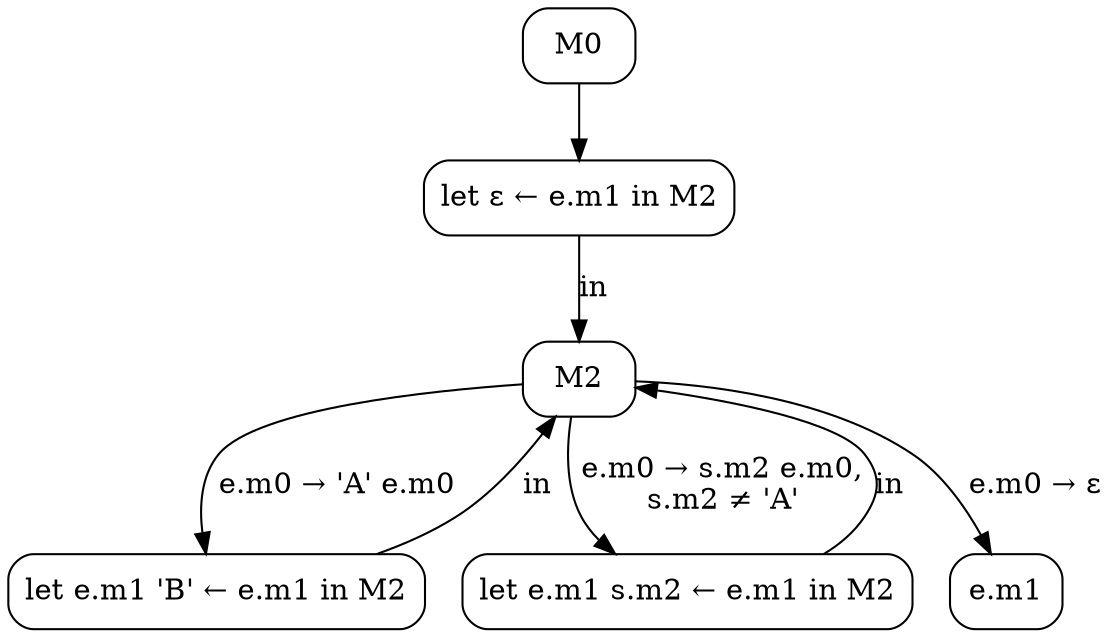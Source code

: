 digraph {
  node [shape=box, style=rounded];

  M0;
  M1 [label="let ε ← e.m1 in M2"];
  M0 -> M1;
  M1 -> M2 [label="in"];
  M3 [label="let e.m1 'B' ← e.m1 in M2"];
  M2 -> M3 [label="e.m0 → 'A' e.m0"];
  M3 -> M2 [label="in"];
  M4 [label="let e.m1 s.m2 ← e.m1 in M2"];
  M2 -> M4 [label="e.m0 → s.m2 e.m0,\ns.m2 ≠ 'A'"];
  M4 -> M2 [label="in"];
  M5 [label="e.m1"];
  M2 -> M5 [label="e.m0 → ε"];
}
